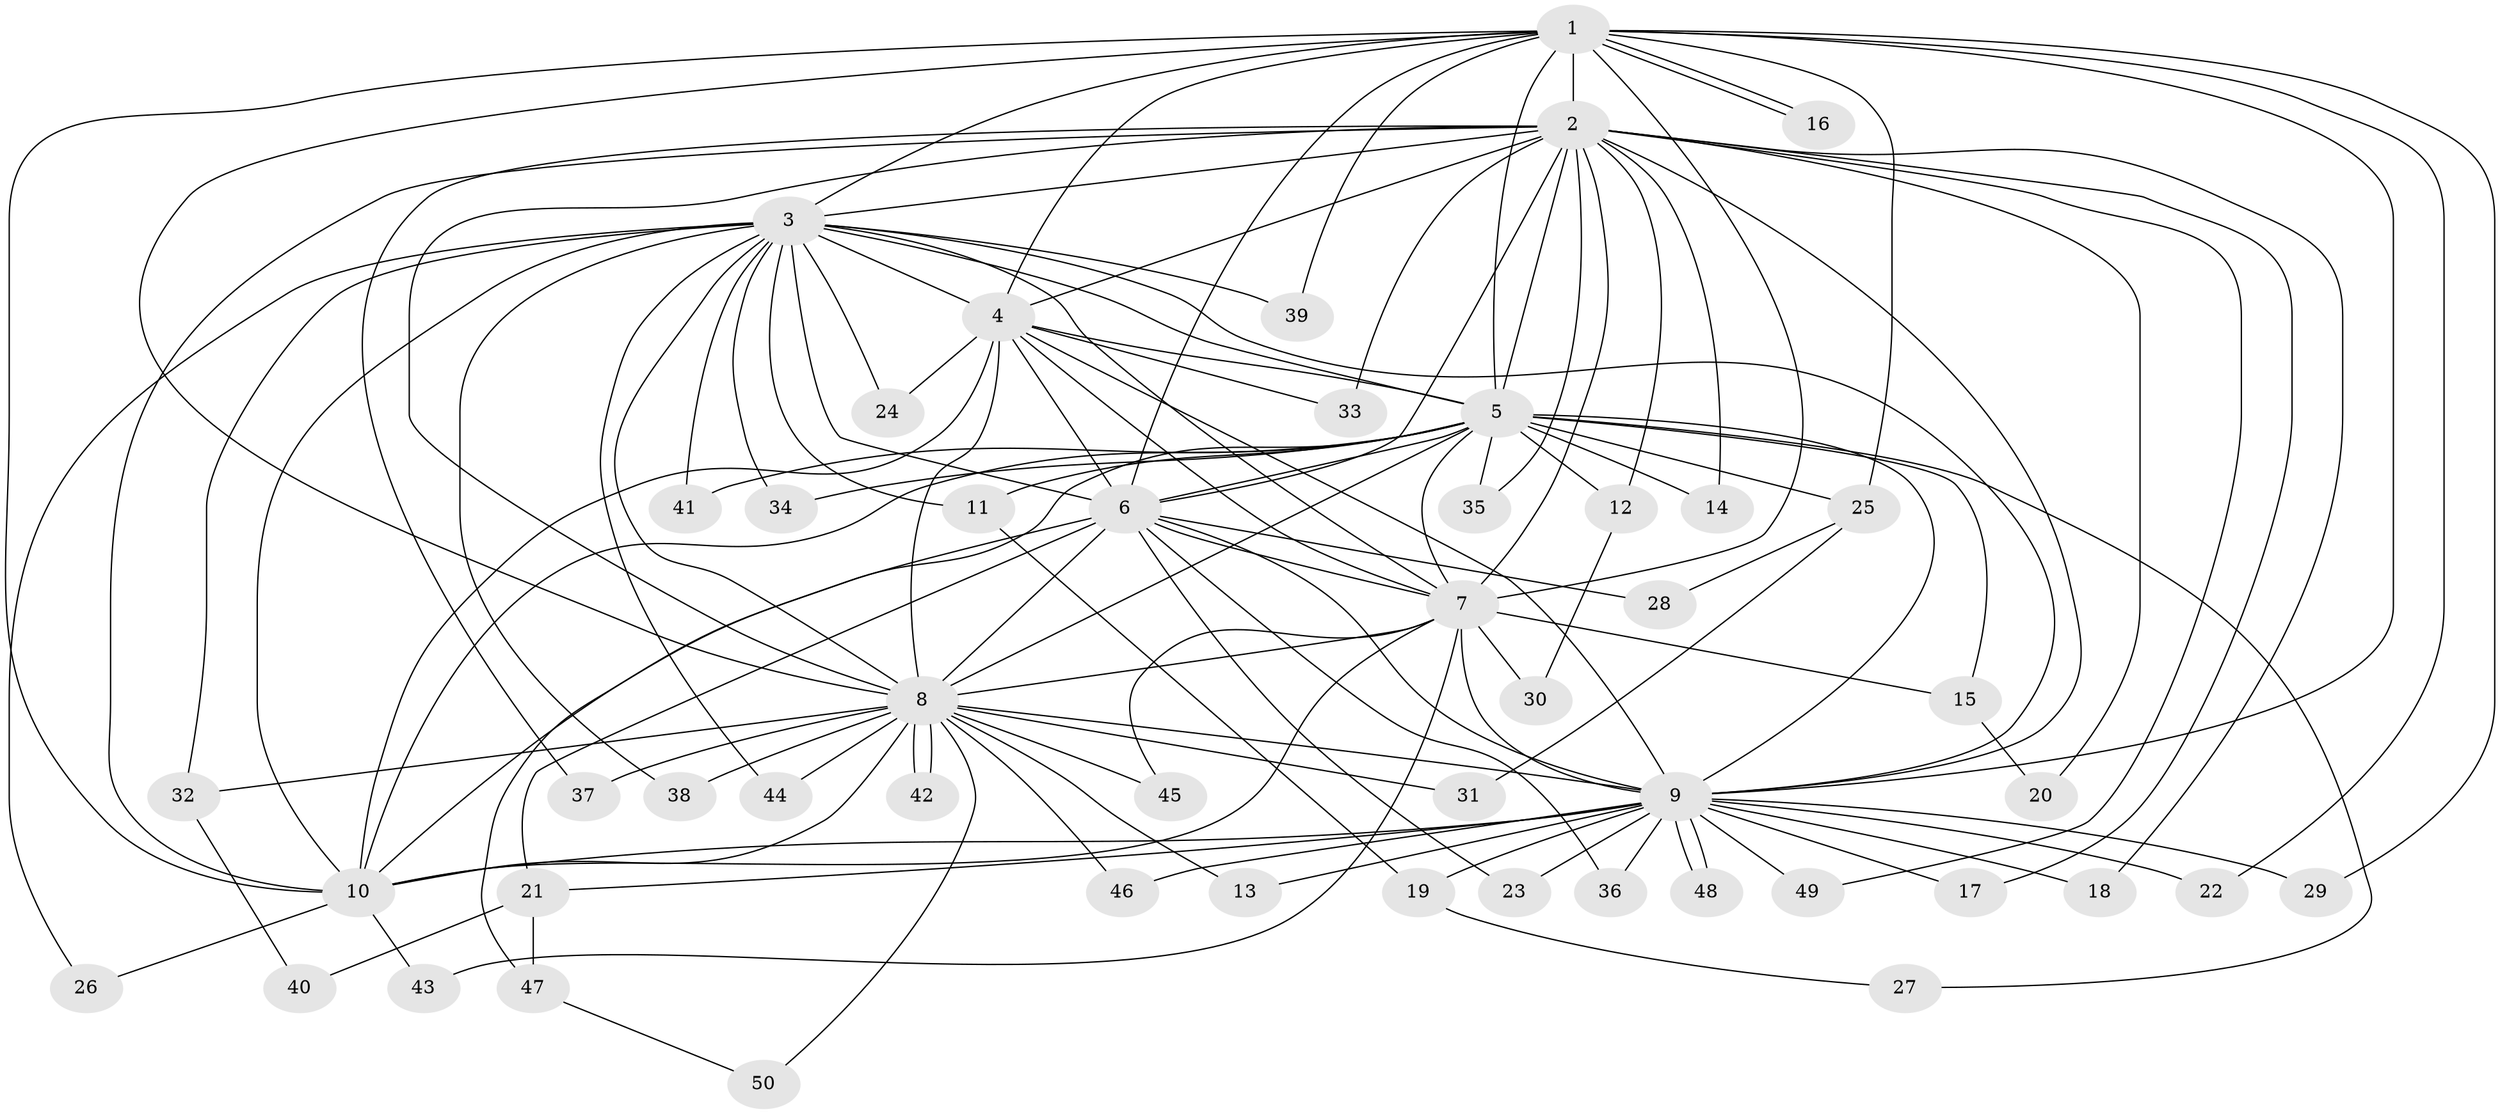 // Generated by graph-tools (version 1.1) at 2025/44/03/09/25 04:44:30]
// undirected, 50 vertices, 125 edges
graph export_dot {
graph [start="1"]
  node [color=gray90,style=filled];
  1;
  2;
  3;
  4;
  5;
  6;
  7;
  8;
  9;
  10;
  11;
  12;
  13;
  14;
  15;
  16;
  17;
  18;
  19;
  20;
  21;
  22;
  23;
  24;
  25;
  26;
  27;
  28;
  29;
  30;
  31;
  32;
  33;
  34;
  35;
  36;
  37;
  38;
  39;
  40;
  41;
  42;
  43;
  44;
  45;
  46;
  47;
  48;
  49;
  50;
  1 -- 2;
  1 -- 3;
  1 -- 4;
  1 -- 5;
  1 -- 6;
  1 -- 7;
  1 -- 8;
  1 -- 9;
  1 -- 10;
  1 -- 16;
  1 -- 16;
  1 -- 22;
  1 -- 25;
  1 -- 29;
  1 -- 39;
  2 -- 3;
  2 -- 4;
  2 -- 5;
  2 -- 6;
  2 -- 7;
  2 -- 8;
  2 -- 9;
  2 -- 10;
  2 -- 12;
  2 -- 14;
  2 -- 17;
  2 -- 18;
  2 -- 20;
  2 -- 33;
  2 -- 35;
  2 -- 37;
  2 -- 49;
  3 -- 4;
  3 -- 5;
  3 -- 6;
  3 -- 7;
  3 -- 8;
  3 -- 9;
  3 -- 10;
  3 -- 11;
  3 -- 24;
  3 -- 26;
  3 -- 32;
  3 -- 34;
  3 -- 38;
  3 -- 39;
  3 -- 41;
  3 -- 44;
  4 -- 5;
  4 -- 6;
  4 -- 7;
  4 -- 8;
  4 -- 9;
  4 -- 10;
  4 -- 24;
  4 -- 33;
  5 -- 6;
  5 -- 7;
  5 -- 8;
  5 -- 9;
  5 -- 10;
  5 -- 11;
  5 -- 12;
  5 -- 14;
  5 -- 15;
  5 -- 25;
  5 -- 27;
  5 -- 34;
  5 -- 35;
  5 -- 41;
  5 -- 47;
  6 -- 7;
  6 -- 8;
  6 -- 9;
  6 -- 10;
  6 -- 21;
  6 -- 23;
  6 -- 28;
  6 -- 36;
  7 -- 8;
  7 -- 9;
  7 -- 10;
  7 -- 15;
  7 -- 30;
  7 -- 43;
  7 -- 45;
  8 -- 9;
  8 -- 10;
  8 -- 13;
  8 -- 31;
  8 -- 32;
  8 -- 37;
  8 -- 38;
  8 -- 42;
  8 -- 42;
  8 -- 44;
  8 -- 45;
  8 -- 46;
  8 -- 50;
  9 -- 10;
  9 -- 13;
  9 -- 17;
  9 -- 18;
  9 -- 19;
  9 -- 21;
  9 -- 22;
  9 -- 23;
  9 -- 29;
  9 -- 36;
  9 -- 46;
  9 -- 48;
  9 -- 48;
  9 -- 49;
  10 -- 26;
  10 -- 43;
  11 -- 19;
  12 -- 30;
  15 -- 20;
  19 -- 27;
  21 -- 40;
  21 -- 47;
  25 -- 28;
  25 -- 31;
  32 -- 40;
  47 -- 50;
}
